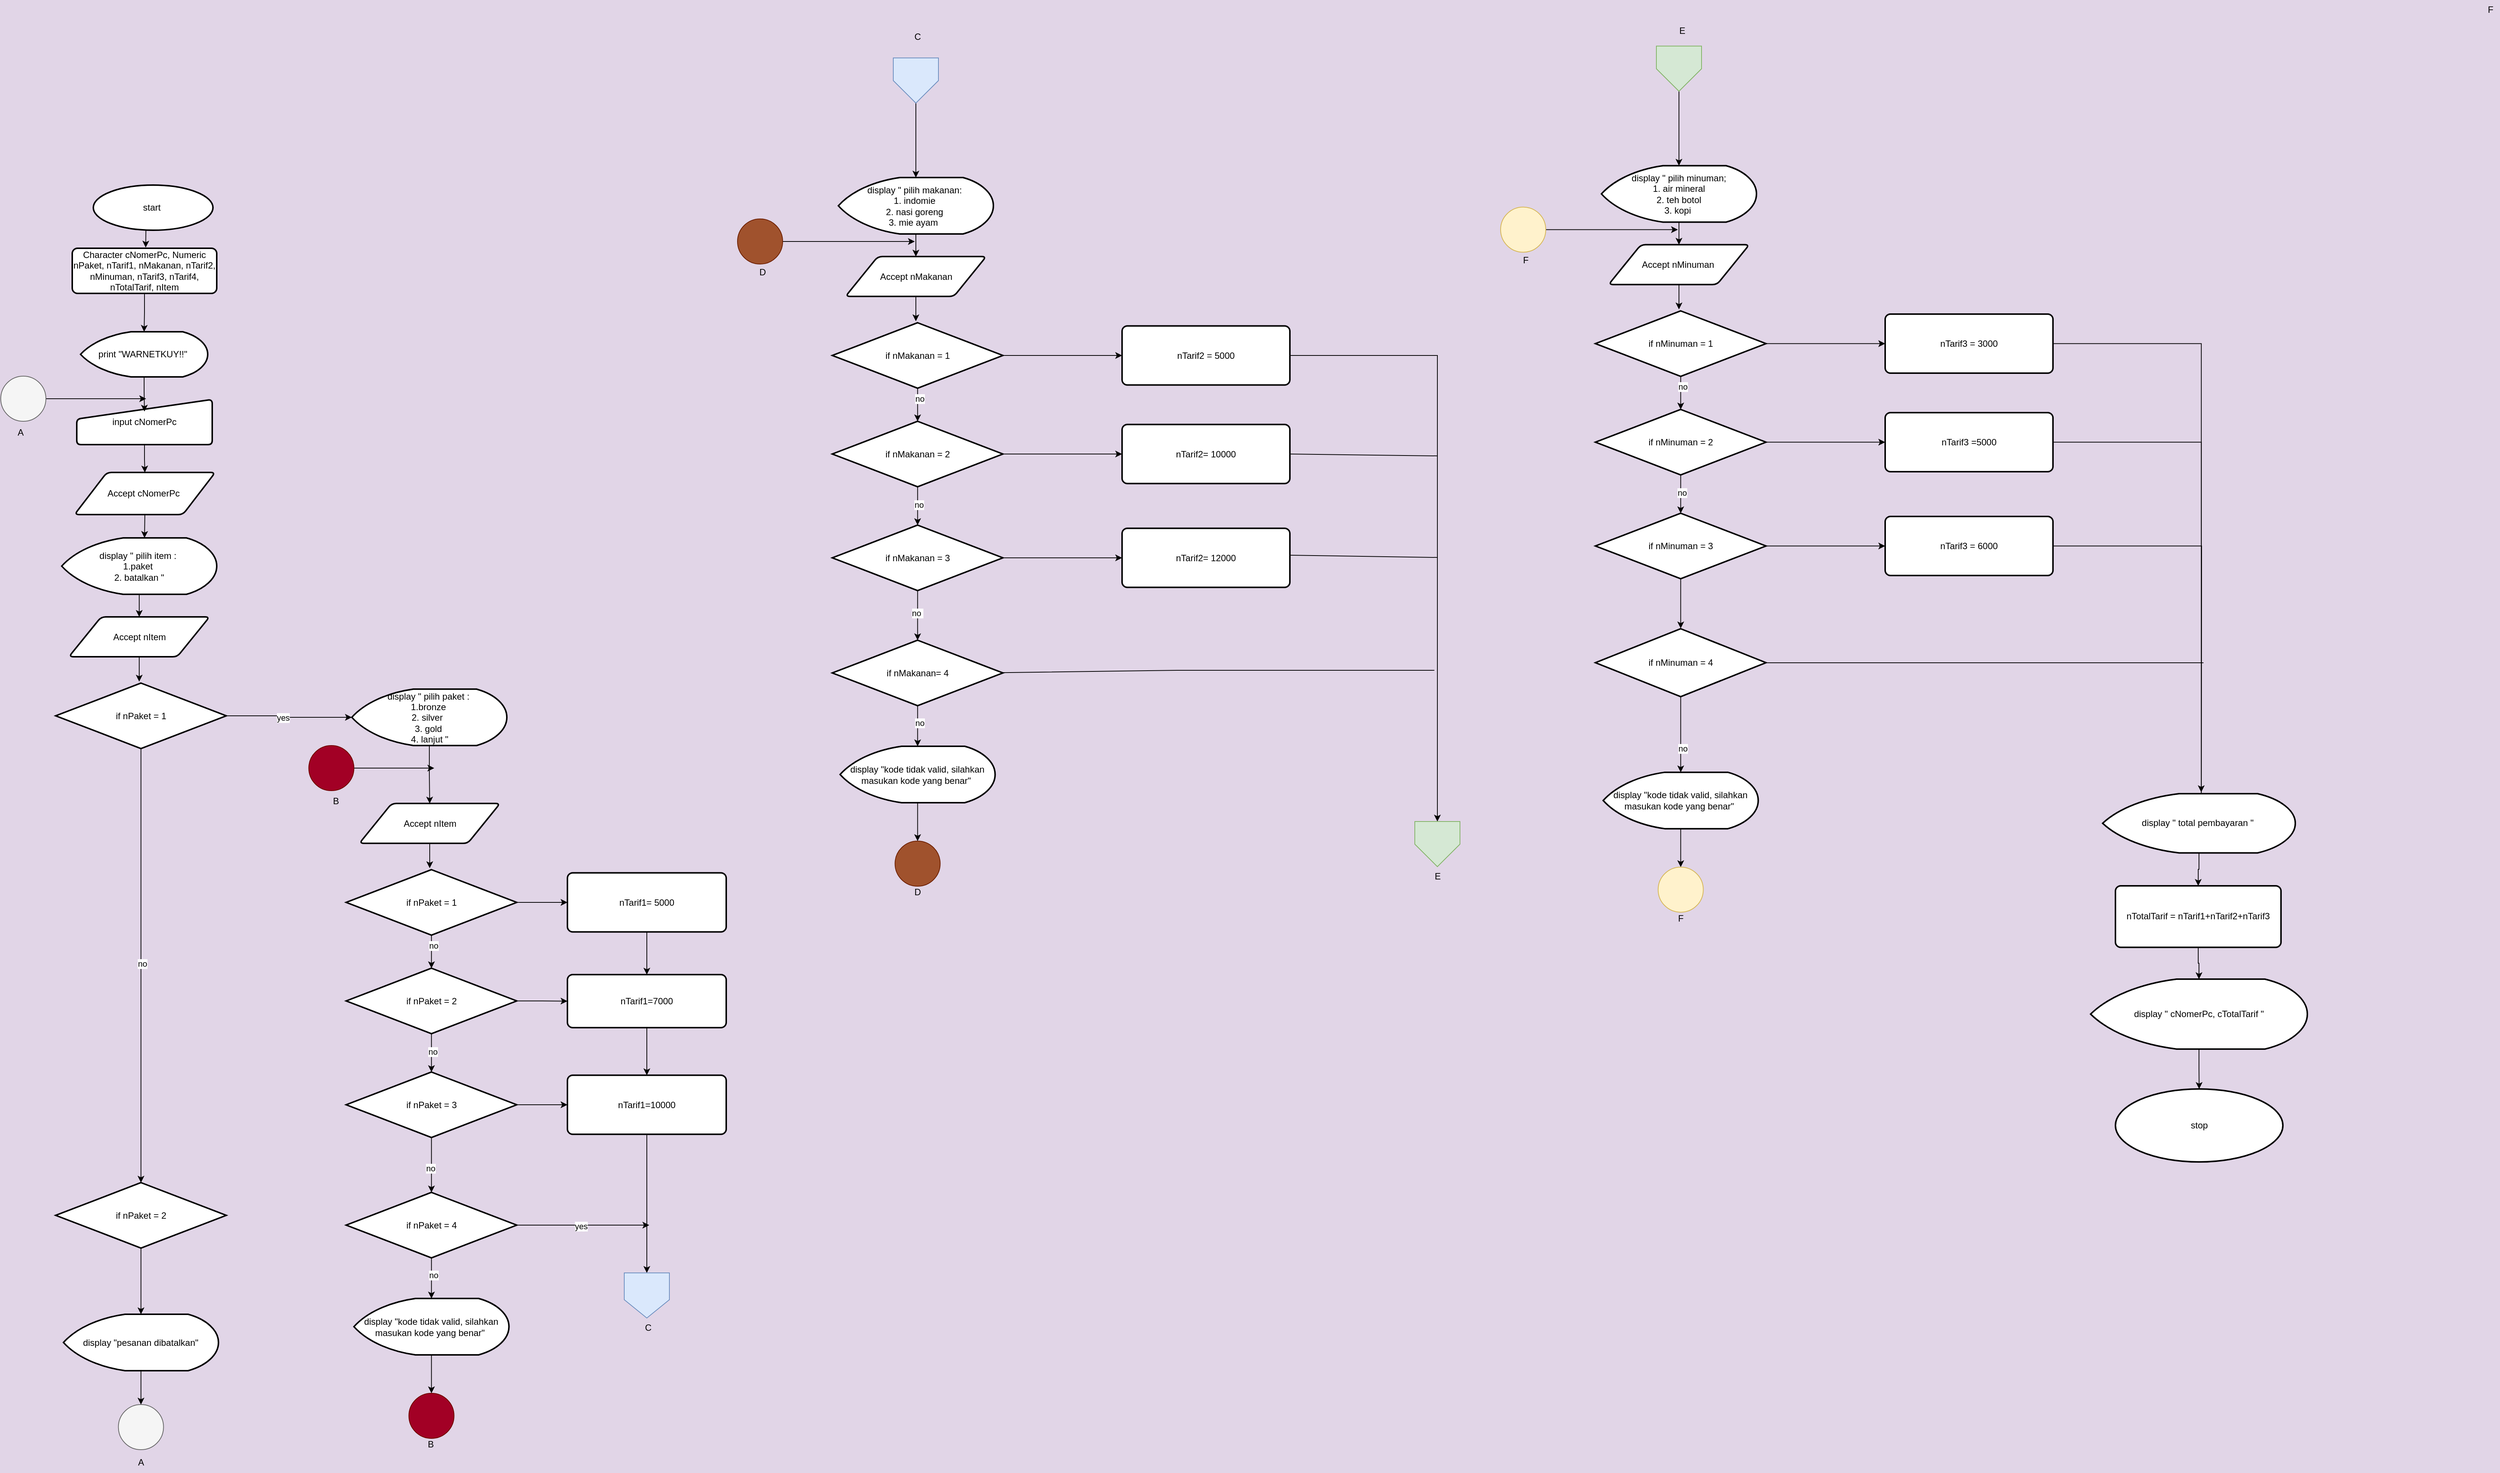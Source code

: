 <mxfile version="24.2.5" type="github">
  <diagram name="Page-1" id="D6gG2VO30LMcb04ZI-GH">
    <mxGraphModel dx="2163" dy="2124" grid="0" gridSize="10" guides="1" tooltips="1" connect="1" arrows="1" fold="1" page="0" pageScale="1" pageWidth="827" pageHeight="1169" background="#E1D5E7" math="0" shadow="0">
      <root>
        <mxCell id="0" />
        <mxCell id="1" parent="0" />
        <mxCell id="WySLw5p9huwhJXmqN-Hj-6" style="edgeStyle=orthogonalEdgeStyle;rounded=0;orthogonalLoop=1;jettySize=auto;html=1;" parent="1" edge="1">
          <mxGeometry relative="1" as="geometry">
            <mxPoint x="-506" y="-807.0" as="sourcePoint" />
            <mxPoint x="-506.4" y="-774" as="targetPoint" />
          </mxGeometry>
        </mxCell>
        <mxCell id="WySLw5p9huwhJXmqN-Hj-121" value="display &quot; pilih makanan:&amp;nbsp;&lt;div&gt;1. indomie&amp;nbsp;&lt;/div&gt;&lt;div&gt;2. nasi goreng&amp;nbsp;&lt;/div&gt;&lt;div&gt;3. mie ayam &amp;nbsp;&lt;/div&gt;" style="strokeWidth=2;html=1;shape=mxgraph.flowchart.display;whiteSpace=wrap;" parent="1" vertex="1">
          <mxGeometry x="414" y="-867" width="206" height="75" as="geometry" />
        </mxCell>
        <mxCell id="WySLw5p9huwhJXmqN-Hj-122" style="edgeStyle=orthogonalEdgeStyle;rounded=0;orthogonalLoop=1;jettySize=auto;html=1;exitX=0.5;exitY=1;exitDx=0;exitDy=0;exitPerimeter=0;entryX=0.5;entryY=0;entryDx=0;entryDy=0;" parent="1" target="WySLw5p9huwhJXmqN-Hj-123" edge="1">
          <mxGeometry relative="1" as="geometry">
            <mxPoint x="517" y="-792" as="sourcePoint" />
          </mxGeometry>
        </mxCell>
        <mxCell id="WySLw5p9huwhJXmqN-Hj-123" value="Accept nMakanan" style="shape=parallelogram;html=1;strokeWidth=2;perimeter=parallelogramPerimeter;whiteSpace=wrap;rounded=1;arcSize=12;size=0.23;" parent="1" vertex="1">
          <mxGeometry x="423.5" y="-762" width="187" height="53" as="geometry" />
        </mxCell>
        <mxCell id="WySLw5p9huwhJXmqN-Hj-124" style="edgeStyle=orthogonalEdgeStyle;rounded=0;orthogonalLoop=1;jettySize=auto;html=1;entryX=0.5;entryY=0;entryDx=0;entryDy=0;entryPerimeter=0;" parent="1" source="WySLw5p9huwhJXmqN-Hj-123" edge="1">
          <mxGeometry relative="1" as="geometry">
            <mxPoint x="517" y="-676" as="targetPoint" />
          </mxGeometry>
        </mxCell>
        <mxCell id="WySLw5p9huwhJXmqN-Hj-125" style="edgeStyle=orthogonalEdgeStyle;rounded=0;orthogonalLoop=1;jettySize=auto;html=1;" parent="1" source="WySLw5p9huwhJXmqN-Hj-126" edge="1">
          <mxGeometry relative="1" as="geometry">
            <mxPoint x="515.571" y="-782" as="targetPoint" />
          </mxGeometry>
        </mxCell>
        <mxCell id="WySLw5p9huwhJXmqN-Hj-126" value="" style="verticalLabelPosition=bottom;verticalAlign=top;html=1;shape=mxgraph.flowchart.on-page_reference;fillColor=#a0522d;strokeColor=#6D1F00;fontColor=#ffffff;" parent="1" vertex="1">
          <mxGeometry x="280" y="-812" width="60" height="60" as="geometry" />
        </mxCell>
        <mxCell id="WySLw5p9huwhJXmqN-Hj-127" style="edgeStyle=orthogonalEdgeStyle;rounded=0;orthogonalLoop=1;jettySize=auto;html=1;entryX=0;entryY=0.5;entryDx=0;entryDy=0;" parent="1" source="WySLw5p9huwhJXmqN-Hj-128" target="WySLw5p9huwhJXmqN-Hj-142" edge="1">
          <mxGeometry relative="1" as="geometry" />
        </mxCell>
        <mxCell id="WySLw5p9huwhJXmqN-Hj-128" value="if nMakanan = 1" style="strokeWidth=2;html=1;shape=mxgraph.flowchart.decision;whiteSpace=wrap;" parent="1" vertex="1">
          <mxGeometry x="406" y="-674" width="226.63" height="87" as="geometry" />
        </mxCell>
        <mxCell id="WySLw5p9huwhJXmqN-Hj-129" style="edgeStyle=orthogonalEdgeStyle;rounded=0;orthogonalLoop=1;jettySize=auto;html=1;exitX=1;exitY=0.5;exitDx=0;exitDy=0;exitPerimeter=0;" parent="1" source="WySLw5p9huwhJXmqN-Hj-130" target="WySLw5p9huwhJXmqN-Hj-146" edge="1">
          <mxGeometry relative="1" as="geometry" />
        </mxCell>
        <mxCell id="WySLw5p9huwhJXmqN-Hj-130" value="if nMakanan = 2" style="strokeWidth=2;html=1;shape=mxgraph.flowchart.decision;whiteSpace=wrap;" parent="1" vertex="1">
          <mxGeometry x="406" y="-543" width="226.63" height="87" as="geometry" />
        </mxCell>
        <mxCell id="WySLw5p9huwhJXmqN-Hj-131" style="edgeStyle=orthogonalEdgeStyle;rounded=0;orthogonalLoop=1;jettySize=auto;html=1;" parent="1" source="WySLw5p9huwhJXmqN-Hj-132" target="WySLw5p9huwhJXmqN-Hj-144" edge="1">
          <mxGeometry relative="1" as="geometry" />
        </mxCell>
        <mxCell id="WySLw5p9huwhJXmqN-Hj-132" value="if nMakanan = 3" style="strokeWidth=2;html=1;shape=mxgraph.flowchart.decision;whiteSpace=wrap;" parent="1" vertex="1">
          <mxGeometry x="406" y="-405" width="226.63" height="87" as="geometry" />
        </mxCell>
        <mxCell id="WySLw5p9huwhJXmqN-Hj-133" style="edgeStyle=orthogonalEdgeStyle;rounded=0;orthogonalLoop=1;jettySize=auto;html=1;exitX=0.5;exitY=1;exitDx=0;exitDy=0;exitPerimeter=0;entryX=0.5;entryY=0;entryDx=0;entryDy=0;entryPerimeter=0;" parent="1" source="WySLw5p9huwhJXmqN-Hj-128" target="WySLw5p9huwhJXmqN-Hj-130" edge="1">
          <mxGeometry relative="1" as="geometry" />
        </mxCell>
        <mxCell id="WySLw5p9huwhJXmqN-Hj-134" value="no" style="edgeLabel;html=1;align=center;verticalAlign=middle;resizable=0;points=[];" parent="WySLw5p9huwhJXmqN-Hj-133" vertex="1" connectable="0">
          <mxGeometry x="-0.394" y="2" relative="1" as="geometry">
            <mxPoint as="offset" />
          </mxGeometry>
        </mxCell>
        <mxCell id="WySLw5p9huwhJXmqN-Hj-135" style="edgeStyle=orthogonalEdgeStyle;rounded=0;orthogonalLoop=1;jettySize=auto;html=1;exitX=0.5;exitY=1;exitDx=0;exitDy=0;exitPerimeter=0;entryX=0.5;entryY=0;entryDx=0;entryDy=0;entryPerimeter=0;" parent="1" source="WySLw5p9huwhJXmqN-Hj-130" target="WySLw5p9huwhJXmqN-Hj-132" edge="1">
          <mxGeometry relative="1" as="geometry" />
        </mxCell>
        <mxCell id="WySLw5p9huwhJXmqN-Hj-136" value="no" style="edgeLabel;html=1;align=center;verticalAlign=middle;resizable=0;points=[];" parent="WySLw5p9huwhJXmqN-Hj-135" vertex="1" connectable="0">
          <mxGeometry x="-0.124" y="1" relative="1" as="geometry">
            <mxPoint y="1" as="offset" />
          </mxGeometry>
        </mxCell>
        <mxCell id="WySLw5p9huwhJXmqN-Hj-138" style="edgeStyle=orthogonalEdgeStyle;rounded=0;orthogonalLoop=1;jettySize=auto;html=1;exitX=0.5;exitY=1;exitDx=0;exitDy=0;exitPerimeter=0;entryX=0.5;entryY=0;entryDx=0;entryDy=0;entryPerimeter=0;" parent="1" source="WySLw5p9huwhJXmqN-Hj-132" edge="1">
          <mxGeometry relative="1" as="geometry">
            <mxPoint x="519.32" y="-252.0" as="targetPoint" />
          </mxGeometry>
        </mxCell>
        <mxCell id="WySLw5p9huwhJXmqN-Hj-139" value="no&amp;nbsp;" style="edgeLabel;html=1;align=center;verticalAlign=middle;resizable=0;points=[];" parent="WySLw5p9huwhJXmqN-Hj-138" vertex="1" connectable="0">
          <mxGeometry x="-0.061" y="-1" relative="1" as="geometry">
            <mxPoint y="-1" as="offset" />
          </mxGeometry>
        </mxCell>
        <mxCell id="WySLw5p9huwhJXmqN-Hj-141" style="edgeStyle=orthogonalEdgeStyle;rounded=0;orthogonalLoop=1;jettySize=auto;html=1;" parent="1" source="WySLw5p9huwhJXmqN-Hj-142" target="WySLw5p9huwhJXmqN-Hj-151" edge="1">
          <mxGeometry relative="1" as="geometry">
            <mxPoint x="1211" y="-244.5" as="targetPoint" />
          </mxGeometry>
        </mxCell>
        <mxCell id="WySLw5p9huwhJXmqN-Hj-142" value="nTarif2 = 5000" style="rounded=1;whiteSpace=wrap;html=1;absoluteArcSize=1;arcSize=14;strokeWidth=2;" parent="1" vertex="1">
          <mxGeometry x="791" y="-669.75" width="223" height="78.5" as="geometry" />
        </mxCell>
        <mxCell id="WySLw5p9huwhJXmqN-Hj-144" value="nTarif2= 12000" style="rounded=1;whiteSpace=wrap;html=1;absoluteArcSize=1;arcSize=14;strokeWidth=2;" parent="1" vertex="1">
          <mxGeometry x="791" y="-400.75" width="223" height="78.5" as="geometry" />
        </mxCell>
        <mxCell id="WySLw5p9huwhJXmqN-Hj-146" value="nTarif2= 10000" style="rounded=1;whiteSpace=wrap;html=1;absoluteArcSize=1;arcSize=14;strokeWidth=2;" parent="1" vertex="1">
          <mxGeometry x="791" y="-538.75" width="223" height="78.5" as="geometry" />
        </mxCell>
        <mxCell id="WySLw5p9huwhJXmqN-Hj-149" value="D" style="text;html=1;align=center;verticalAlign=middle;resizable=0;points=[];autosize=1;strokeColor=none;fillColor=none;" parent="1" vertex="1">
          <mxGeometry x="299" y="-754" width="27" height="26" as="geometry" />
        </mxCell>
        <mxCell id="WySLw5p9huwhJXmqN-Hj-151" value="" style="verticalLabelPosition=bottom;verticalAlign=top;html=1;shape=offPageConnector;rounded=0;size=0.498;fillColor=#d5e8d4;strokeColor=#82b366;" parent="1" vertex="1">
          <mxGeometry x="1180" y="-11" width="60" height="60" as="geometry" />
        </mxCell>
        <mxCell id="WySLw5p9huwhJXmqN-Hj-153" style="edgeStyle=orthogonalEdgeStyle;rounded=0;orthogonalLoop=1;jettySize=auto;html=1;" parent="1" source="WySLw5p9huwhJXmqN-Hj-152" target="WySLw5p9huwhJXmqN-Hj-121" edge="1">
          <mxGeometry relative="1" as="geometry" />
        </mxCell>
        <mxCell id="WySLw5p9huwhJXmqN-Hj-152" value="" style="verticalLabelPosition=bottom;verticalAlign=top;html=1;shape=offPageConnector;rounded=0;size=0.498;fillColor=#dae8fc;strokeColor=#6c8ebf;" parent="1" vertex="1">
          <mxGeometry x="487" y="-1026" width="60" height="60" as="geometry" />
        </mxCell>
        <mxCell id="WySLw5p9huwhJXmqN-Hj-156" value="C" style="text;html=1;align=center;verticalAlign=middle;resizable=0;points=[];autosize=1;strokeColor=none;fillColor=none;" parent="1" vertex="1">
          <mxGeometry x="505" y="-1067" width="27" height="26" as="geometry" />
        </mxCell>
        <mxCell id="WySLw5p9huwhJXmqN-Hj-158" value="E" style="text;html=1;align=center;verticalAlign=middle;resizable=0;points=[];autosize=1;strokeColor=none;fillColor=none;" parent="1" vertex="1">
          <mxGeometry x="1197" y="49" width="26" height="26" as="geometry" />
        </mxCell>
        <mxCell id="WySLw5p9huwhJXmqN-Hj-159" value="display &quot; pilih minuman;&lt;div&gt;1. air mineral&lt;/div&gt;&lt;div&gt;2. teh botol&lt;div&gt;3. kopi&amp;nbsp;&lt;/div&gt;&lt;/div&gt;" style="strokeWidth=2;html=1;shape=mxgraph.flowchart.display;whiteSpace=wrap;" parent="1" vertex="1">
          <mxGeometry x="1428" y="-882.75" width="206" height="75" as="geometry" />
        </mxCell>
        <mxCell id="WySLw5p9huwhJXmqN-Hj-160" style="edgeStyle=orthogonalEdgeStyle;rounded=0;orthogonalLoop=1;jettySize=auto;html=1;exitX=0.5;exitY=1;exitDx=0;exitDy=0;exitPerimeter=0;entryX=0.5;entryY=0;entryDx=0;entryDy=0;" parent="1" target="WySLw5p9huwhJXmqN-Hj-161" edge="1">
          <mxGeometry relative="1" as="geometry">
            <mxPoint x="1531" y="-807.75" as="sourcePoint" />
          </mxGeometry>
        </mxCell>
        <mxCell id="WySLw5p9huwhJXmqN-Hj-161" value="Accept nMinuman&amp;nbsp;" style="shape=parallelogram;html=1;strokeWidth=2;perimeter=parallelogramPerimeter;whiteSpace=wrap;rounded=1;arcSize=12;size=0.23;" parent="1" vertex="1">
          <mxGeometry x="1437.5" y="-777.75" width="187" height="53" as="geometry" />
        </mxCell>
        <mxCell id="WySLw5p9huwhJXmqN-Hj-162" style="edgeStyle=orthogonalEdgeStyle;rounded=0;orthogonalLoop=1;jettySize=auto;html=1;entryX=0.5;entryY=0;entryDx=0;entryDy=0;entryPerimeter=0;" parent="1" source="WySLw5p9huwhJXmqN-Hj-161" edge="1">
          <mxGeometry relative="1" as="geometry">
            <mxPoint x="1531" y="-691.75" as="targetPoint" />
          </mxGeometry>
        </mxCell>
        <mxCell id="WySLw5p9huwhJXmqN-Hj-163" style="edgeStyle=orthogonalEdgeStyle;rounded=0;orthogonalLoop=1;jettySize=auto;html=1;" parent="1" source="WySLw5p9huwhJXmqN-Hj-164" edge="1">
          <mxGeometry relative="1" as="geometry">
            <mxPoint x="1529.571" y="-797.75" as="targetPoint" />
          </mxGeometry>
        </mxCell>
        <mxCell id="WySLw5p9huwhJXmqN-Hj-164" value="" style="verticalLabelPosition=bottom;verticalAlign=top;html=1;shape=mxgraph.flowchart.on-page_reference;fillColor=#fff2cc;strokeColor=#d6b656;" parent="1" vertex="1">
          <mxGeometry x="1294" y="-827.75" width="60" height="60" as="geometry" />
        </mxCell>
        <mxCell id="WySLw5p9huwhJXmqN-Hj-165" style="edgeStyle=orthogonalEdgeStyle;rounded=0;orthogonalLoop=1;jettySize=auto;html=1;entryX=0;entryY=0.5;entryDx=0;entryDy=0;" parent="1" source="WySLw5p9huwhJXmqN-Hj-166" target="WySLw5p9huwhJXmqN-Hj-180" edge="1">
          <mxGeometry relative="1" as="geometry" />
        </mxCell>
        <mxCell id="WySLw5p9huwhJXmqN-Hj-166" value="if nMinuman = 1" style="strokeWidth=2;html=1;shape=mxgraph.flowchart.decision;whiteSpace=wrap;" parent="1" vertex="1">
          <mxGeometry x="1420" y="-689.75" width="226.63" height="87" as="geometry" />
        </mxCell>
        <mxCell id="WySLw5p9huwhJXmqN-Hj-167" style="edgeStyle=orthogonalEdgeStyle;rounded=0;orthogonalLoop=1;jettySize=auto;html=1;exitX=1;exitY=0.5;exitDx=0;exitDy=0;exitPerimeter=0;" parent="1" source="WySLw5p9huwhJXmqN-Hj-168" target="WySLw5p9huwhJXmqN-Hj-184" edge="1">
          <mxGeometry relative="1" as="geometry" />
        </mxCell>
        <mxCell id="WySLw5p9huwhJXmqN-Hj-168" value="if nMinuman = 2" style="strokeWidth=2;html=1;shape=mxgraph.flowchart.decision;whiteSpace=wrap;" parent="1" vertex="1">
          <mxGeometry x="1420" y="-558.75" width="226.63" height="87" as="geometry" />
        </mxCell>
        <mxCell id="WySLw5p9huwhJXmqN-Hj-169" style="edgeStyle=orthogonalEdgeStyle;rounded=0;orthogonalLoop=1;jettySize=auto;html=1;" parent="1" source="WySLw5p9huwhJXmqN-Hj-170" target="WySLw5p9huwhJXmqN-Hj-182" edge="1">
          <mxGeometry relative="1" as="geometry" />
        </mxCell>
        <mxCell id="WySLw5p9huwhJXmqN-Hj-170" value="if nMinuman = 3" style="strokeWidth=2;html=1;shape=mxgraph.flowchart.decision;whiteSpace=wrap;" parent="1" vertex="1">
          <mxGeometry x="1420" y="-420.75" width="226.63" height="87" as="geometry" />
        </mxCell>
        <mxCell id="WySLw5p9huwhJXmqN-Hj-171" style="edgeStyle=orthogonalEdgeStyle;rounded=0;orthogonalLoop=1;jettySize=auto;html=1;exitX=0.5;exitY=1;exitDx=0;exitDy=0;exitPerimeter=0;entryX=0.5;entryY=0;entryDx=0;entryDy=0;entryPerimeter=0;" parent="1" source="WySLw5p9huwhJXmqN-Hj-166" target="WySLw5p9huwhJXmqN-Hj-168" edge="1">
          <mxGeometry relative="1" as="geometry" />
        </mxCell>
        <mxCell id="WySLw5p9huwhJXmqN-Hj-172" value="no" style="edgeLabel;html=1;align=center;verticalAlign=middle;resizable=0;points=[];" parent="WySLw5p9huwhJXmqN-Hj-171" vertex="1" connectable="0">
          <mxGeometry x="-0.394" y="2" relative="1" as="geometry">
            <mxPoint as="offset" />
          </mxGeometry>
        </mxCell>
        <mxCell id="WySLw5p9huwhJXmqN-Hj-173" style="edgeStyle=orthogonalEdgeStyle;rounded=0;orthogonalLoop=1;jettySize=auto;html=1;exitX=0.5;exitY=1;exitDx=0;exitDy=0;exitPerimeter=0;entryX=0.5;entryY=0;entryDx=0;entryDy=0;entryPerimeter=0;" parent="1" source="WySLw5p9huwhJXmqN-Hj-168" target="WySLw5p9huwhJXmqN-Hj-170" edge="1">
          <mxGeometry relative="1" as="geometry" />
        </mxCell>
        <mxCell id="WySLw5p9huwhJXmqN-Hj-174" value="no" style="edgeLabel;html=1;align=center;verticalAlign=middle;resizable=0;points=[];" parent="WySLw5p9huwhJXmqN-Hj-173" vertex="1" connectable="0">
          <mxGeometry x="-0.124" y="1" relative="1" as="geometry">
            <mxPoint y="1" as="offset" />
          </mxGeometry>
        </mxCell>
        <mxCell id="WySLw5p9huwhJXmqN-Hj-176" style="edgeStyle=orthogonalEdgeStyle;rounded=0;orthogonalLoop=1;jettySize=auto;html=1;exitX=0.5;exitY=1;exitDx=0;exitDy=0;exitPerimeter=0;entryX=0.5;entryY=0;entryDx=0;entryDy=0;entryPerimeter=0;" parent="1" source="WySLw5p9huwhJXmqN-Hj-170" edge="1">
          <mxGeometry relative="1" as="geometry">
            <mxPoint x="1533.32" y="-267.75" as="targetPoint" />
          </mxGeometry>
        </mxCell>
        <mxCell id="WySLw5p9huwhJXmqN-Hj-179" style="edgeStyle=orthogonalEdgeStyle;rounded=0;orthogonalLoop=1;jettySize=auto;html=1;entryX=0.512;entryY=0.14;entryDx=0;entryDy=0;entryPerimeter=0;" parent="1" source="WySLw5p9huwhJXmqN-Hj-180" target="G2V6XdwdjyjFsb4LPoqX-25" edge="1">
          <mxGeometry relative="1" as="geometry">
            <mxPoint x="2225" y="-260.25" as="targetPoint" />
          </mxGeometry>
        </mxCell>
        <mxCell id="WySLw5p9huwhJXmqN-Hj-180" value="nTarif3 = 3000" style="rounded=1;whiteSpace=wrap;html=1;absoluteArcSize=1;arcSize=14;strokeWidth=2;" parent="1" vertex="1">
          <mxGeometry x="1805" y="-685.5" width="223" height="78.5" as="geometry" />
        </mxCell>
        <mxCell id="WySLw5p9huwhJXmqN-Hj-181" style="edgeStyle=orthogonalEdgeStyle;rounded=0;orthogonalLoop=1;jettySize=auto;html=1;" parent="1" source="WySLw5p9huwhJXmqN-Hj-182" edge="1">
          <mxGeometry relative="1" as="geometry">
            <mxPoint x="2225" y="-50" as="targetPoint" />
          </mxGeometry>
        </mxCell>
        <mxCell id="WySLw5p9huwhJXmqN-Hj-182" value="nTarif3 = 6000" style="rounded=1;whiteSpace=wrap;html=1;absoluteArcSize=1;arcSize=14;strokeWidth=2;" parent="1" vertex="1">
          <mxGeometry x="1805" y="-416.5" width="223" height="78.5" as="geometry" />
        </mxCell>
        <mxCell id="WySLw5p9huwhJXmqN-Hj-183" style="edgeStyle=orthogonalEdgeStyle;rounded=0;orthogonalLoop=1;jettySize=auto;html=1;entryX=0.512;entryY=0.305;entryDx=0;entryDy=0;entryPerimeter=0;" parent="1" source="WySLw5p9huwhJXmqN-Hj-184" target="G2V6XdwdjyjFsb4LPoqX-25" edge="1">
          <mxGeometry relative="1" as="geometry">
            <mxPoint x="2225" y="-260.25" as="targetPoint" />
          </mxGeometry>
        </mxCell>
        <mxCell id="WySLw5p9huwhJXmqN-Hj-184" value="nTarif3 =5000" style="rounded=1;whiteSpace=wrap;html=1;absoluteArcSize=1;arcSize=14;strokeWidth=2;" parent="1" vertex="1">
          <mxGeometry x="1805" y="-554.5" width="223" height="78.5" as="geometry" />
        </mxCell>
        <mxCell id="WySLw5p9huwhJXmqN-Hj-187" value="F" style="text;html=1;align=center;verticalAlign=middle;resizable=0;points=[];autosize=1;strokeColor=none;fillColor=none;" parent="1" vertex="1">
          <mxGeometry x="1314" y="-769.75" width="25" height="26" as="geometry" />
        </mxCell>
        <mxCell id="WySLw5p9huwhJXmqN-Hj-190" style="edgeStyle=orthogonalEdgeStyle;rounded=0;orthogonalLoop=1;jettySize=auto;html=1;" parent="1" source="WySLw5p9huwhJXmqN-Hj-191" target="WySLw5p9huwhJXmqN-Hj-159" edge="1">
          <mxGeometry relative="1" as="geometry" />
        </mxCell>
        <mxCell id="WySLw5p9huwhJXmqN-Hj-191" value="" style="verticalLabelPosition=bottom;verticalAlign=top;html=1;shape=offPageConnector;rounded=0;size=0.498;fillColor=#d5e8d4;strokeColor=#82b366;" parent="1" vertex="1">
          <mxGeometry x="1501" y="-1041.75" width="60" height="60" as="geometry" />
        </mxCell>
        <mxCell id="WySLw5p9huwhJXmqN-Hj-204" value="start&amp;nbsp;" style="strokeWidth=2;html=1;shape=mxgraph.flowchart.start_1;whiteSpace=wrap;" parent="1" vertex="1">
          <mxGeometry x="-576" y="-857" width="159" height="60" as="geometry" />
        </mxCell>
        <mxCell id="WySLw5p9huwhJXmqN-Hj-212" value="E" style="text;html=1;align=center;verticalAlign=middle;resizable=0;points=[];autosize=1;strokeColor=none;fillColor=none;" parent="1" vertex="1">
          <mxGeometry x="1522" y="-1075" width="26" height="26" as="geometry" />
        </mxCell>
        <mxCell id="WySLw5p9huwhJXmqN-Hj-213" value="F" style="text;html=1;align=center;verticalAlign=middle;resizable=0;points=[];autosize=1;strokeColor=none;fillColor=none;" parent="1" vertex="1">
          <mxGeometry x="2596" y="-1103" width="25" height="26" as="geometry" />
        </mxCell>
        <mxCell id="WySLw5p9huwhJXmqN-Hj-291" style="edgeStyle=orthogonalEdgeStyle;rounded=0;orthogonalLoop=1;jettySize=auto;html=1;exitX=0.5;exitY=1;exitDx=0;exitDy=0;" parent="1" source="WySLw5p9huwhJXmqN-Hj-252" target="WySLw5p9huwhJXmqN-Hj-253" edge="1">
          <mxGeometry relative="1" as="geometry" />
        </mxCell>
        <mxCell id="WySLw5p9huwhJXmqN-Hj-252" value="Character cNomerPc, Numeric nPaket, nTarif1, nMakanan, nTarif2, nMinuman, nTarif3, nTarif4, nTotalTarif, nItem" style="rounded=1;whiteSpace=wrap;html=1;absoluteArcSize=1;arcSize=14;strokeWidth=2;" parent="1" vertex="1">
          <mxGeometry x="-604" y="-773" width="192" height="60" as="geometry" />
        </mxCell>
        <mxCell id="WySLw5p9huwhJXmqN-Hj-253" value="print &quot;WARNETKUY!!&quot;&amp;nbsp;" style="strokeWidth=2;html=1;shape=mxgraph.flowchart.display;whiteSpace=wrap;" parent="1" vertex="1">
          <mxGeometry x="-593" y="-662" width="169" height="60" as="geometry" />
        </mxCell>
        <mxCell id="WySLw5p9huwhJXmqN-Hj-254" style="edgeStyle=orthogonalEdgeStyle;rounded=0;orthogonalLoop=1;jettySize=auto;html=1;entryX=0.5;entryY=0;entryDx=0;entryDy=0;" parent="1" source="WySLw5p9huwhJXmqN-Hj-255" target="WySLw5p9huwhJXmqN-Hj-256" edge="1">
          <mxGeometry relative="1" as="geometry" />
        </mxCell>
        <mxCell id="WySLw5p9huwhJXmqN-Hj-255" value="input cNomerPc" style="html=1;strokeWidth=2;shape=manualInput;whiteSpace=wrap;rounded=1;size=26;arcSize=11;" parent="1" vertex="1">
          <mxGeometry x="-598" y="-572" width="180" height="60" as="geometry" />
        </mxCell>
        <mxCell id="WySLw5p9huwhJXmqN-Hj-256" value="Accept cNomerPc&amp;nbsp;" style="shape=parallelogram;html=1;strokeWidth=2;perimeter=parallelogramPerimeter;whiteSpace=wrap;rounded=1;arcSize=12;size=0.23;" parent="1" vertex="1">
          <mxGeometry x="-601" y="-475" width="187" height="56" as="geometry" />
        </mxCell>
        <mxCell id="WySLw5p9huwhJXmqN-Hj-257" style="edgeStyle=orthogonalEdgeStyle;rounded=0;orthogonalLoop=1;jettySize=auto;html=1;entryX=0.5;entryY=0.267;entryDx=0;entryDy=0;entryPerimeter=0;" parent="1" source="WySLw5p9huwhJXmqN-Hj-253" target="WySLw5p9huwhJXmqN-Hj-255" edge="1">
          <mxGeometry relative="1" as="geometry" />
        </mxCell>
        <mxCell id="WySLw5p9huwhJXmqN-Hj-258" value="display &quot; pilih item :&amp;nbsp;&lt;div&gt;1.paket&amp;nbsp;&lt;/div&gt;&lt;div&gt;2. batalkan &quot;&lt;/div&gt;" style="strokeWidth=2;html=1;shape=mxgraph.flowchart.display;whiteSpace=wrap;" parent="1" vertex="1">
          <mxGeometry x="-618" y="-388" width="206" height="75" as="geometry" />
        </mxCell>
        <mxCell id="WySLw5p9huwhJXmqN-Hj-259" style="edgeStyle=orthogonalEdgeStyle;rounded=0;orthogonalLoop=1;jettySize=auto;html=1;exitX=0.5;exitY=1;exitDx=0;exitDy=0;entryX=0.534;entryY=0;entryDx=0;entryDy=0;entryPerimeter=0;" parent="1" source="WySLw5p9huwhJXmqN-Hj-256" target="WySLw5p9huwhJXmqN-Hj-258" edge="1">
          <mxGeometry relative="1" as="geometry" />
        </mxCell>
        <mxCell id="WySLw5p9huwhJXmqN-Hj-260" style="edgeStyle=orthogonalEdgeStyle;rounded=0;orthogonalLoop=1;jettySize=auto;html=1;exitX=0.5;exitY=1;exitDx=0;exitDy=0;exitPerimeter=0;entryX=0.5;entryY=0;entryDx=0;entryDy=0;" parent="1" target="WySLw5p9huwhJXmqN-Hj-261" edge="1">
          <mxGeometry relative="1" as="geometry">
            <mxPoint x="-515" y="-313" as="sourcePoint" />
          </mxGeometry>
        </mxCell>
        <mxCell id="WySLw5p9huwhJXmqN-Hj-261" value="Accept nItem" style="shape=parallelogram;html=1;strokeWidth=2;perimeter=parallelogramPerimeter;whiteSpace=wrap;rounded=1;arcSize=12;size=0.23;" parent="1" vertex="1">
          <mxGeometry x="-608.5" y="-283" width="187" height="53" as="geometry" />
        </mxCell>
        <mxCell id="WySLw5p9huwhJXmqN-Hj-262" style="edgeStyle=orthogonalEdgeStyle;rounded=0;orthogonalLoop=1;jettySize=auto;html=1;entryX=0.5;entryY=0;entryDx=0;entryDy=0;entryPerimeter=0;" parent="1" source="WySLw5p9huwhJXmqN-Hj-261" edge="1">
          <mxGeometry relative="1" as="geometry">
            <mxPoint x="-515" y="-197" as="targetPoint" />
          </mxGeometry>
        </mxCell>
        <mxCell id="WySLw5p9huwhJXmqN-Hj-265" style="edgeStyle=orthogonalEdgeStyle;rounded=0;orthogonalLoop=1;jettySize=auto;html=1;entryX=0;entryY=0.5;entryDx=0;entryDy=0;entryPerimeter=0;" parent="1" source="WySLw5p9huwhJXmqN-Hj-266" target="hOKE2iDMcfGH3eZ4Ijgz-1" edge="1">
          <mxGeometry relative="1" as="geometry">
            <mxPoint x="-241" y="-151.5" as="targetPoint" />
          </mxGeometry>
        </mxCell>
        <mxCell id="07xQH1xnThTPWJ9yHDiX-1" value="yes" style="edgeLabel;html=1;align=center;verticalAlign=middle;resizable=0;points=[];" parent="WySLw5p9huwhJXmqN-Hj-265" vertex="1" connectable="0">
          <mxGeometry x="-0.111" y="-2" relative="1" as="geometry">
            <mxPoint as="offset" />
          </mxGeometry>
        </mxCell>
        <mxCell id="hOKE2iDMcfGH3eZ4Ijgz-19" style="edgeStyle=orthogonalEdgeStyle;rounded=0;orthogonalLoop=1;jettySize=auto;html=1;" parent="1" source="WySLw5p9huwhJXmqN-Hj-266" target="hOKE2iDMcfGH3eZ4Ijgz-18" edge="1">
          <mxGeometry relative="1" as="geometry">
            <mxPoint x="-512.685" y="163" as="targetPoint" />
          </mxGeometry>
        </mxCell>
        <mxCell id="hOKE2iDMcfGH3eZ4Ijgz-20" value="no" style="edgeLabel;html=1;align=center;verticalAlign=middle;resizable=0;points=[];" parent="hOKE2iDMcfGH3eZ4Ijgz-19" vertex="1" connectable="0">
          <mxGeometry x="-0.009" y="1" relative="1" as="geometry">
            <mxPoint as="offset" />
          </mxGeometry>
        </mxCell>
        <mxCell id="WySLw5p9huwhJXmqN-Hj-266" value="if nPaket = 1" style="strokeWidth=2;html=1;shape=mxgraph.flowchart.decision;whiteSpace=wrap;" parent="1" vertex="1">
          <mxGeometry x="-626" y="-195" width="226.63" height="87" as="geometry" />
        </mxCell>
        <mxCell id="hOKE2iDMcfGH3eZ4Ijgz-14" style="edgeStyle=orthogonalEdgeStyle;rounded=0;orthogonalLoop=1;jettySize=auto;html=1;entryX=0.5;entryY=0;entryDx=0;entryDy=0;" parent="1" source="hOKE2iDMcfGH3eZ4Ijgz-1" target="hOKE2iDMcfGH3eZ4Ijgz-3" edge="1">
          <mxGeometry relative="1" as="geometry" />
        </mxCell>
        <mxCell id="hOKE2iDMcfGH3eZ4Ijgz-1" value="display &quot; pilih paket :&amp;nbsp;&lt;div&gt;1.bronze&amp;nbsp;&lt;/div&gt;&lt;div&gt;2. silver &amp;nbsp;&lt;/div&gt;&lt;div&gt;3. gold&amp;nbsp;&lt;/div&gt;&lt;div&gt;4. lanjut &quot;&lt;/div&gt;" style="strokeWidth=2;html=1;shape=mxgraph.flowchart.display;whiteSpace=wrap;" parent="1" vertex="1">
          <mxGeometry x="-232.5" y="-187" width="206" height="75" as="geometry" />
        </mxCell>
        <mxCell id="hOKE2iDMcfGH3eZ4Ijgz-3" value="Accept nItem" style="shape=parallelogram;html=1;strokeWidth=2;perimeter=parallelogramPerimeter;whiteSpace=wrap;rounded=1;arcSize=12;size=0.23;" parent="1" vertex="1">
          <mxGeometry x="-222.5" y="-35" width="187" height="53" as="geometry" />
        </mxCell>
        <mxCell id="hOKE2iDMcfGH3eZ4Ijgz-4" style="edgeStyle=orthogonalEdgeStyle;rounded=0;orthogonalLoop=1;jettySize=auto;html=1;entryX=0.5;entryY=0;entryDx=0;entryDy=0;entryPerimeter=0;" parent="1" source="hOKE2iDMcfGH3eZ4Ijgz-3" edge="1">
          <mxGeometry relative="1" as="geometry">
            <mxPoint x="-129" y="51" as="targetPoint" />
          </mxGeometry>
        </mxCell>
        <mxCell id="hOKE2iDMcfGH3eZ4Ijgz-37" style="edgeStyle=orthogonalEdgeStyle;rounded=0;orthogonalLoop=1;jettySize=auto;html=1;entryX=0;entryY=0.5;entryDx=0;entryDy=0;" parent="1" source="hOKE2iDMcfGH3eZ4Ijgz-6" target="hOKE2iDMcfGH3eZ4Ijgz-32" edge="1">
          <mxGeometry relative="1" as="geometry" />
        </mxCell>
        <mxCell id="hOKE2iDMcfGH3eZ4Ijgz-6" value="if nPaket = 1" style="strokeWidth=2;html=1;shape=mxgraph.flowchart.decision;whiteSpace=wrap;" parent="1" vertex="1">
          <mxGeometry x="-240" y="53" width="226.63" height="87" as="geometry" />
        </mxCell>
        <mxCell id="hOKE2iDMcfGH3eZ4Ijgz-38" style="edgeStyle=orthogonalEdgeStyle;rounded=0;orthogonalLoop=1;jettySize=auto;html=1;exitX=1;exitY=0.5;exitDx=0;exitDy=0;exitPerimeter=0;" parent="1" source="hOKE2iDMcfGH3eZ4Ijgz-7" target="hOKE2iDMcfGH3eZ4Ijgz-34" edge="1">
          <mxGeometry relative="1" as="geometry" />
        </mxCell>
        <mxCell id="hOKE2iDMcfGH3eZ4Ijgz-7" value="if nPaket = 2" style="strokeWidth=2;html=1;shape=mxgraph.flowchart.decision;whiteSpace=wrap;" parent="1" vertex="1">
          <mxGeometry x="-240" y="184" width="226.63" height="87" as="geometry" />
        </mxCell>
        <mxCell id="hOKE2iDMcfGH3eZ4Ijgz-17" style="edgeStyle=orthogonalEdgeStyle;rounded=0;orthogonalLoop=1;jettySize=auto;html=1;" parent="1" source="hOKE2iDMcfGH3eZ4Ijgz-8" target="hOKE2iDMcfGH3eZ4Ijgz-15" edge="1">
          <mxGeometry relative="1" as="geometry" />
        </mxCell>
        <mxCell id="hOKE2iDMcfGH3eZ4Ijgz-39" style="edgeStyle=orthogonalEdgeStyle;rounded=0;orthogonalLoop=1;jettySize=auto;html=1;" parent="1" source="hOKE2iDMcfGH3eZ4Ijgz-8" target="hOKE2iDMcfGH3eZ4Ijgz-33" edge="1">
          <mxGeometry relative="1" as="geometry" />
        </mxCell>
        <mxCell id="hOKE2iDMcfGH3eZ4Ijgz-8" value="if nPaket = 3" style="strokeWidth=2;html=1;shape=mxgraph.flowchart.decision;whiteSpace=wrap;" parent="1" vertex="1">
          <mxGeometry x="-240" y="322" width="226.63" height="87" as="geometry" />
        </mxCell>
        <mxCell id="hOKE2iDMcfGH3eZ4Ijgz-9" style="edgeStyle=orthogonalEdgeStyle;rounded=0;orthogonalLoop=1;jettySize=auto;html=1;exitX=0.5;exitY=1;exitDx=0;exitDy=0;exitPerimeter=0;entryX=0.5;entryY=0;entryDx=0;entryDy=0;entryPerimeter=0;" parent="1" source="hOKE2iDMcfGH3eZ4Ijgz-6" target="hOKE2iDMcfGH3eZ4Ijgz-7" edge="1">
          <mxGeometry relative="1" as="geometry" />
        </mxCell>
        <mxCell id="hOKE2iDMcfGH3eZ4Ijgz-10" value="no" style="edgeLabel;html=1;align=center;verticalAlign=middle;resizable=0;points=[];" parent="hOKE2iDMcfGH3eZ4Ijgz-9" vertex="1" connectable="0">
          <mxGeometry x="-0.394" y="2" relative="1" as="geometry">
            <mxPoint as="offset" />
          </mxGeometry>
        </mxCell>
        <mxCell id="hOKE2iDMcfGH3eZ4Ijgz-11" style="edgeStyle=orthogonalEdgeStyle;rounded=0;orthogonalLoop=1;jettySize=auto;html=1;exitX=0.5;exitY=1;exitDx=0;exitDy=0;exitPerimeter=0;entryX=0.5;entryY=0;entryDx=0;entryDy=0;entryPerimeter=0;" parent="1" source="hOKE2iDMcfGH3eZ4Ijgz-7" target="hOKE2iDMcfGH3eZ4Ijgz-8" edge="1">
          <mxGeometry relative="1" as="geometry" />
        </mxCell>
        <mxCell id="hOKE2iDMcfGH3eZ4Ijgz-12" value="no" style="edgeLabel;html=1;align=center;verticalAlign=middle;resizable=0;points=[];" parent="hOKE2iDMcfGH3eZ4Ijgz-11" vertex="1" connectable="0">
          <mxGeometry x="-0.124" y="1" relative="1" as="geometry">
            <mxPoint y="1" as="offset" />
          </mxGeometry>
        </mxCell>
        <mxCell id="hOKE2iDMcfGH3eZ4Ijgz-42" style="edgeStyle=orthogonalEdgeStyle;rounded=0;orthogonalLoop=1;jettySize=auto;html=1;" parent="1" source="hOKE2iDMcfGH3eZ4Ijgz-15" edge="1">
          <mxGeometry relative="1" as="geometry">
            <mxPoint x="162.706" y="525.5" as="targetPoint" />
          </mxGeometry>
        </mxCell>
        <mxCell id="hOKE2iDMcfGH3eZ4Ijgz-43" value="yes" style="edgeLabel;html=1;align=center;verticalAlign=middle;resizable=0;points=[];" parent="hOKE2iDMcfGH3eZ4Ijgz-42" vertex="1" connectable="0">
          <mxGeometry x="-0.032" y="-1" relative="1" as="geometry">
            <mxPoint as="offset" />
          </mxGeometry>
        </mxCell>
        <mxCell id="hOKE2iDMcfGH3eZ4Ijgz-46" style="edgeStyle=orthogonalEdgeStyle;rounded=0;orthogonalLoop=1;jettySize=auto;html=1;exitX=0.5;exitY=1;exitDx=0;exitDy=0;exitPerimeter=0;" parent="1" source="hOKE2iDMcfGH3eZ4Ijgz-15" target="hOKE2iDMcfGH3eZ4Ijgz-44" edge="1">
          <mxGeometry relative="1" as="geometry" />
        </mxCell>
        <mxCell id="hOKE2iDMcfGH3eZ4Ijgz-47" value="no" style="edgeLabel;html=1;align=center;verticalAlign=middle;resizable=0;points=[];" parent="hOKE2iDMcfGH3eZ4Ijgz-46" vertex="1" connectable="0">
          <mxGeometry x="-0.194" y="2" relative="1" as="geometry">
            <mxPoint y="1" as="offset" />
          </mxGeometry>
        </mxCell>
        <mxCell id="hOKE2iDMcfGH3eZ4Ijgz-15" value="if nPaket = 4" style="strokeWidth=2;html=1;shape=mxgraph.flowchart.decision;whiteSpace=wrap;" parent="1" vertex="1">
          <mxGeometry x="-240" y="482" width="226.63" height="87" as="geometry" />
        </mxCell>
        <mxCell id="hOKE2iDMcfGH3eZ4Ijgz-16" value="no" style="edgeLabel;html=1;align=center;verticalAlign=middle;resizable=0;points=[];" parent="1" vertex="1" connectable="0">
          <mxGeometry x="-128.505" y="450" as="geometry" />
        </mxCell>
        <mxCell id="hOKE2iDMcfGH3eZ4Ijgz-22" style="edgeStyle=orthogonalEdgeStyle;rounded=0;orthogonalLoop=1;jettySize=auto;html=1;exitX=0.5;exitY=1;exitDx=0;exitDy=0;exitPerimeter=0;" parent="1" source="hOKE2iDMcfGH3eZ4Ijgz-18" target="hOKE2iDMcfGH3eZ4Ijgz-21" edge="1">
          <mxGeometry relative="1" as="geometry" />
        </mxCell>
        <mxCell id="hOKE2iDMcfGH3eZ4Ijgz-18" value="if nPaket = 2" style="strokeWidth=2;html=1;shape=mxgraph.flowchart.decision;whiteSpace=wrap;" parent="1" vertex="1">
          <mxGeometry x="-626.0" y="469" width="226.63" height="87" as="geometry" />
        </mxCell>
        <mxCell id="hOKE2iDMcfGH3eZ4Ijgz-21" value="display &quot;pesanan dibatalkan&quot;" style="strokeWidth=2;html=1;shape=mxgraph.flowchart.display;whiteSpace=wrap;" parent="1" vertex="1">
          <mxGeometry x="-615.69" y="644" width="206" height="75" as="geometry" />
        </mxCell>
        <mxCell id="hOKE2iDMcfGH3eZ4Ijgz-23" value="" style="verticalLabelPosition=bottom;verticalAlign=top;html=1;shape=mxgraph.flowchart.on-page_reference;fillColor=#f5f5f5;fontColor=#333333;strokeColor=#666666;" parent="1" vertex="1">
          <mxGeometry x="-542.69" y="764" width="60" height="60" as="geometry" />
        </mxCell>
        <mxCell id="hOKE2iDMcfGH3eZ4Ijgz-24" style="edgeStyle=orthogonalEdgeStyle;rounded=0;orthogonalLoop=1;jettySize=auto;html=1;exitX=0.5;exitY=1;exitDx=0;exitDy=0;exitPerimeter=0;entryX=0.5;entryY=0;entryDx=0;entryDy=0;entryPerimeter=0;" parent="1" source="hOKE2iDMcfGH3eZ4Ijgz-21" target="hOKE2iDMcfGH3eZ4Ijgz-23" edge="1">
          <mxGeometry relative="1" as="geometry" />
        </mxCell>
        <mxCell id="hOKE2iDMcfGH3eZ4Ijgz-29" value="A" style="text;html=1;align=center;verticalAlign=middle;resizable=0;points=[];autosize=1;strokeColor=none;fillColor=none;" parent="1" vertex="1">
          <mxGeometry x="-525.69" y="828" width="26" height="26" as="geometry" />
        </mxCell>
        <mxCell id="hOKE2iDMcfGH3eZ4Ijgz-35" style="edgeStyle=orthogonalEdgeStyle;rounded=0;orthogonalLoop=1;jettySize=auto;html=1;" parent="1" source="hOKE2iDMcfGH3eZ4Ijgz-32" target="hOKE2iDMcfGH3eZ4Ijgz-34" edge="1">
          <mxGeometry relative="1" as="geometry" />
        </mxCell>
        <mxCell id="hOKE2iDMcfGH3eZ4Ijgz-32" value="nTarif1= 5000" style="rounded=1;whiteSpace=wrap;html=1;absoluteArcSize=1;arcSize=14;strokeWidth=2;" parent="1" vertex="1">
          <mxGeometry x="54" y="57.25" width="211" height="78.5" as="geometry" />
        </mxCell>
        <mxCell id="hOKE2iDMcfGH3eZ4Ijgz-41" style="edgeStyle=orthogonalEdgeStyle;rounded=0;orthogonalLoop=1;jettySize=auto;html=1;exitX=0.5;exitY=1;exitDx=0;exitDy=0;" parent="1" source="hOKE2iDMcfGH3eZ4Ijgz-33" target="hOKE2iDMcfGH3eZ4Ijgz-40" edge="1">
          <mxGeometry relative="1" as="geometry" />
        </mxCell>
        <mxCell id="hOKE2iDMcfGH3eZ4Ijgz-33" value="nTarif1=10000" style="rounded=1;whiteSpace=wrap;html=1;absoluteArcSize=1;arcSize=14;strokeWidth=2;" parent="1" vertex="1">
          <mxGeometry x="54" y="326.25" width="211" height="78.5" as="geometry" />
        </mxCell>
        <mxCell id="hOKE2iDMcfGH3eZ4Ijgz-36" style="edgeStyle=orthogonalEdgeStyle;rounded=0;orthogonalLoop=1;jettySize=auto;html=1;" parent="1" source="hOKE2iDMcfGH3eZ4Ijgz-34" target="hOKE2iDMcfGH3eZ4Ijgz-33" edge="1">
          <mxGeometry relative="1" as="geometry" />
        </mxCell>
        <mxCell id="hOKE2iDMcfGH3eZ4Ijgz-34" value="nTarif1=7000" style="rounded=1;whiteSpace=wrap;html=1;absoluteArcSize=1;arcSize=14;strokeWidth=2;" parent="1" vertex="1">
          <mxGeometry x="54" y="192.5" width="211" height="70.5" as="geometry" />
        </mxCell>
        <mxCell id="hOKE2iDMcfGH3eZ4Ijgz-40" value="" style="verticalLabelPosition=bottom;verticalAlign=top;html=1;shape=offPageConnector;rounded=0;size=0.406;fillColor=#dae8fc;strokeColor=#6c8ebf;" parent="1" vertex="1">
          <mxGeometry x="129.5" y="589" width="60" height="60" as="geometry" />
        </mxCell>
        <mxCell id="hOKE2iDMcfGH3eZ4Ijgz-49" style="edgeStyle=orthogonalEdgeStyle;rounded=0;orthogonalLoop=1;jettySize=auto;html=1;" parent="1" source="hOKE2iDMcfGH3eZ4Ijgz-44" target="hOKE2iDMcfGH3eZ4Ijgz-48" edge="1">
          <mxGeometry relative="1" as="geometry" />
        </mxCell>
        <mxCell id="hOKE2iDMcfGH3eZ4Ijgz-44" value="display &quot;kode tidak valid, silahkan masukan kode yang benar&quot;&amp;nbsp;" style="strokeWidth=2;html=1;shape=mxgraph.flowchart.display;whiteSpace=wrap;" parent="1" vertex="1">
          <mxGeometry x="-229.69" y="623.0" width="206" height="75" as="geometry" />
        </mxCell>
        <mxCell id="hOKE2iDMcfGH3eZ4Ijgz-45" style="edgeStyle=orthogonalEdgeStyle;rounded=0;orthogonalLoop=1;jettySize=auto;html=1;exitX=0.5;exitY=1;exitDx=0;exitDy=0;exitPerimeter=0;" parent="1" source="hOKE2iDMcfGH3eZ4Ijgz-44" target="hOKE2iDMcfGH3eZ4Ijgz-44" edge="1">
          <mxGeometry relative="1" as="geometry" />
        </mxCell>
        <mxCell id="hOKE2iDMcfGH3eZ4Ijgz-48" value="" style="verticalLabelPosition=bottom;verticalAlign=top;html=1;shape=mxgraph.flowchart.on-page_reference;fillColor=#a20025;strokeColor=#6F0000;fontColor=#ffffff;" parent="1" vertex="1">
          <mxGeometry x="-156.68" y="749" width="60" height="60" as="geometry" />
        </mxCell>
        <mxCell id="hOKE2iDMcfGH3eZ4Ijgz-50" value="B" style="text;html=1;align=center;verticalAlign=middle;resizable=0;points=[];autosize=1;strokeColor=none;fillColor=none;" parent="1" vertex="1">
          <mxGeometry x="-141" y="804" width="26" height="26" as="geometry" />
        </mxCell>
        <mxCell id="hOKE2iDMcfGH3eZ4Ijgz-55" value="C" style="text;html=1;align=center;verticalAlign=middle;resizable=0;points=[];autosize=1;strokeColor=none;fillColor=none;" parent="1" vertex="1">
          <mxGeometry x="147" y="649" width="27" height="26" as="geometry" />
        </mxCell>
        <mxCell id="hOKE2iDMcfGH3eZ4Ijgz-58" style="edgeStyle=orthogonalEdgeStyle;rounded=0;orthogonalLoop=1;jettySize=auto;html=1;exitX=0.5;exitY=1;exitDx=0;exitDy=0;exitPerimeter=0;" parent="1" source="hOKE2iDMcfGH3eZ4Ijgz-60" target="hOKE2iDMcfGH3eZ4Ijgz-63" edge="1">
          <mxGeometry relative="1" as="geometry" />
        </mxCell>
        <mxCell id="hOKE2iDMcfGH3eZ4Ijgz-59" value="no" style="edgeLabel;html=1;align=center;verticalAlign=middle;resizable=0;points=[];" parent="hOKE2iDMcfGH3eZ4Ijgz-58" vertex="1" connectable="0">
          <mxGeometry x="-0.194" y="2" relative="1" as="geometry">
            <mxPoint y="1" as="offset" />
          </mxGeometry>
        </mxCell>
        <mxCell id="hOKE2iDMcfGH3eZ4Ijgz-60" value="if nMakanan= 4" style="strokeWidth=2;html=1;shape=mxgraph.flowchart.decision;whiteSpace=wrap;" parent="1" vertex="1">
          <mxGeometry x="406" y="-252" width="226.63" height="87" as="geometry" />
        </mxCell>
        <mxCell id="hOKE2iDMcfGH3eZ4Ijgz-62" style="edgeStyle=orthogonalEdgeStyle;rounded=0;orthogonalLoop=1;jettySize=auto;html=1;" parent="1" source="hOKE2iDMcfGH3eZ4Ijgz-63" target="hOKE2iDMcfGH3eZ4Ijgz-65" edge="1">
          <mxGeometry relative="1" as="geometry" />
        </mxCell>
        <mxCell id="hOKE2iDMcfGH3eZ4Ijgz-63" value="display &quot;kode tidak valid, silahkan masukan kode yang benar&quot;&amp;nbsp;" style="strokeWidth=2;html=1;shape=mxgraph.flowchart.display;whiteSpace=wrap;" parent="1" vertex="1">
          <mxGeometry x="416.31" y="-111.0" width="206" height="75" as="geometry" />
        </mxCell>
        <mxCell id="hOKE2iDMcfGH3eZ4Ijgz-64" style="edgeStyle=orthogonalEdgeStyle;rounded=0;orthogonalLoop=1;jettySize=auto;html=1;exitX=0.5;exitY=1;exitDx=0;exitDy=0;exitPerimeter=0;" parent="1" source="hOKE2iDMcfGH3eZ4Ijgz-63" target="hOKE2iDMcfGH3eZ4Ijgz-63" edge="1">
          <mxGeometry relative="1" as="geometry" />
        </mxCell>
        <mxCell id="hOKE2iDMcfGH3eZ4Ijgz-65" value="" style="verticalLabelPosition=bottom;verticalAlign=top;html=1;shape=mxgraph.flowchart.on-page_reference;fillColor=#a0522d;strokeColor=#6D1F00;fontColor=#ffffff;" parent="1" vertex="1">
          <mxGeometry x="489.32" y="15" width="60" height="60" as="geometry" />
        </mxCell>
        <mxCell id="hOKE2iDMcfGH3eZ4Ijgz-66" value="D" style="text;html=1;align=center;verticalAlign=middle;resizable=0;points=[];autosize=1;strokeColor=none;fillColor=none;" parent="1" vertex="1">
          <mxGeometry x="505" y="70" width="27" height="26" as="geometry" />
        </mxCell>
        <mxCell id="hOKE2iDMcfGH3eZ4Ijgz-71" value="" style="endArrow=none;html=1;rounded=0;entryX=1;entryY=0.5;entryDx=0;entryDy=0;" parent="1" target="WySLw5p9huwhJXmqN-Hj-146" edge="1">
          <mxGeometry width="50" height="50" relative="1" as="geometry">
            <mxPoint x="1210" y="-497" as="sourcePoint" />
            <mxPoint x="870" y="-387" as="targetPoint" />
          </mxGeometry>
        </mxCell>
        <mxCell id="hOKE2iDMcfGH3eZ4Ijgz-72" value="" style="endArrow=none;html=1;rounded=0;entryX=1;entryY=0.5;entryDx=0;entryDy=0;" parent="1" edge="1">
          <mxGeometry width="50" height="50" relative="1" as="geometry">
            <mxPoint x="1210" y="-362" as="sourcePoint" />
            <mxPoint x="1014" y="-365" as="targetPoint" />
          </mxGeometry>
        </mxCell>
        <mxCell id="G2V6XdwdjyjFsb4LPoqX-1" value="" style="endArrow=none;html=1;rounded=0;" parent="1" edge="1">
          <mxGeometry width="50" height="50" relative="1" as="geometry">
            <mxPoint x="1206" y="-212" as="sourcePoint" />
            <mxPoint x="632.63" y="-208.885" as="targetPoint" />
            <Array as="points">
              <mxPoint x="864.32" y="-212" />
            </Array>
          </mxGeometry>
        </mxCell>
        <mxCell id="G2V6XdwdjyjFsb4LPoqX-22" style="edgeStyle=orthogonalEdgeStyle;rounded=0;orthogonalLoop=1;jettySize=auto;html=1;" parent="1" source="G2V6XdwdjyjFsb4LPoqX-2" target="G2V6XdwdjyjFsb4LPoqX-17" edge="1">
          <mxGeometry relative="1" as="geometry" />
        </mxCell>
        <mxCell id="G2V6XdwdjyjFsb4LPoqX-33" style="edgeStyle=orthogonalEdgeStyle;rounded=0;orthogonalLoop=1;jettySize=auto;html=1;endArrow=none;endFill=0;" parent="1" source="G2V6XdwdjyjFsb4LPoqX-2" edge="1">
          <mxGeometry relative="1" as="geometry">
            <mxPoint x="2228" y="-222" as="targetPoint" />
          </mxGeometry>
        </mxCell>
        <mxCell id="G2V6XdwdjyjFsb4LPoqX-2" value="if nMinuman = 4" style="strokeWidth=2;html=1;shape=mxgraph.flowchart.decision;whiteSpace=wrap;" parent="1" vertex="1">
          <mxGeometry x="1420" y="-267.25" width="226.63" height="90.25" as="geometry" />
        </mxCell>
        <mxCell id="G2V6XdwdjyjFsb4LPoqX-5" style="edgeStyle=orthogonalEdgeStyle;rounded=0;orthogonalLoop=1;jettySize=auto;html=1;exitX=0.5;exitY=1;exitDx=0;exitDy=0;exitPerimeter=0;" parent="1" edge="1">
          <mxGeometry relative="1" as="geometry">
            <mxPoint x="1702.0" y="-84.0" as="sourcePoint" />
            <mxPoint x="1702.0" y="-84.0" as="targetPoint" />
          </mxGeometry>
        </mxCell>
        <mxCell id="G2V6XdwdjyjFsb4LPoqX-11" style="edgeStyle=orthogonalEdgeStyle;rounded=0;orthogonalLoop=1;jettySize=auto;html=1;exitX=0.5;exitY=1;exitDx=0;exitDy=0;exitPerimeter=0;" parent="1" edge="1">
          <mxGeometry relative="1" as="geometry">
            <mxPoint x="1719.0" y="-37" as="sourcePoint" />
            <mxPoint x="1719.0" y="-37" as="targetPoint" />
          </mxGeometry>
        </mxCell>
        <mxCell id="G2V6XdwdjyjFsb4LPoqX-15" value="no" style="edgeLabel;html=1;align=center;verticalAlign=middle;resizable=0;points=[];" parent="1" vertex="1" connectable="0">
          <mxGeometry x="1535.325" y="-108.001" as="geometry" />
        </mxCell>
        <mxCell id="G2V6XdwdjyjFsb4LPoqX-16" style="edgeStyle=orthogonalEdgeStyle;rounded=0;orthogonalLoop=1;jettySize=auto;html=1;" parent="1" source="G2V6XdwdjyjFsb4LPoqX-17" target="G2V6XdwdjyjFsb4LPoqX-19" edge="1">
          <mxGeometry relative="1" as="geometry" />
        </mxCell>
        <mxCell id="G2V6XdwdjyjFsb4LPoqX-17" value="display &quot;kode tidak valid, silahkan masukan kode yang benar&quot;&amp;nbsp;" style="strokeWidth=2;html=1;shape=mxgraph.flowchart.display;whiteSpace=wrap;" parent="1" vertex="1">
          <mxGeometry x="1430.32" y="-76.43" width="206" height="75" as="geometry" />
        </mxCell>
        <mxCell id="G2V6XdwdjyjFsb4LPoqX-18" style="edgeStyle=orthogonalEdgeStyle;rounded=0;orthogonalLoop=1;jettySize=auto;html=1;exitX=0.5;exitY=1;exitDx=0;exitDy=0;exitPerimeter=0;" parent="1" source="G2V6XdwdjyjFsb4LPoqX-17" target="G2V6XdwdjyjFsb4LPoqX-17" edge="1">
          <mxGeometry relative="1" as="geometry" />
        </mxCell>
        <mxCell id="G2V6XdwdjyjFsb4LPoqX-19" value="" style="verticalLabelPosition=bottom;verticalAlign=top;html=1;shape=mxgraph.flowchart.on-page_reference;fillColor=#fff2cc;strokeColor=#d6b656;" parent="1" vertex="1">
          <mxGeometry x="1503.33" y="49.57" width="60" height="60" as="geometry" />
        </mxCell>
        <mxCell id="G2V6XdwdjyjFsb4LPoqX-20" value="F" style="text;html=1;align=center;verticalAlign=middle;resizable=0;points=[];autosize=1;strokeColor=none;fillColor=none;" parent="1" vertex="1">
          <mxGeometry x="1520.01" y="104.57" width="25" height="26" as="geometry" />
        </mxCell>
        <mxCell id="G2V6XdwdjyjFsb4LPoqX-23" value="nTotalTarif = nTarif1+nTarif2+nTarif3" style="rounded=1;whiteSpace=wrap;html=1;absoluteArcSize=1;arcSize=14;strokeWidth=2;" parent="1" vertex="1">
          <mxGeometry x="2111" y="74.5" width="220" height="81.75" as="geometry" />
        </mxCell>
        <mxCell id="G2V6XdwdjyjFsb4LPoqX-24" style="edgeStyle=orthogonalEdgeStyle;rounded=0;orthogonalLoop=1;jettySize=auto;html=1;exitX=0.5;exitY=1;exitDx=0;exitDy=0;exitPerimeter=0;entryX=0.5;entryY=0;entryDx=0;entryDy=0;" parent="1" source="G2V6XdwdjyjFsb4LPoqX-25" target="G2V6XdwdjyjFsb4LPoqX-23" edge="1">
          <mxGeometry relative="1" as="geometry" />
        </mxCell>
        <mxCell id="G2V6XdwdjyjFsb4LPoqX-25" value="display &quot; total pembayaran &quot;&amp;nbsp;" style="strokeWidth=2;html=1;shape=mxgraph.flowchart.display;whiteSpace=wrap;" parent="1" vertex="1">
          <mxGeometry x="2094" y="-48" width="256" height="78.75" as="geometry" />
        </mxCell>
        <mxCell id="G2V6XdwdjyjFsb4LPoqX-26" value="display &quot; cNomerPc, cTotalTarif &quot;" style="strokeWidth=2;html=1;shape=mxgraph.flowchart.display;whiteSpace=wrap;" parent="1" vertex="1">
          <mxGeometry x="2078" y="198.5" width="288" height="93" as="geometry" />
        </mxCell>
        <mxCell id="G2V6XdwdjyjFsb4LPoqX-27" value="stop" style="strokeWidth=2;html=1;shape=mxgraph.flowchart.start_1;whiteSpace=wrap;" parent="1" vertex="1">
          <mxGeometry x="2111" y="344.5" width="222.5" height="97" as="geometry" />
        </mxCell>
        <mxCell id="G2V6XdwdjyjFsb4LPoqX-28" style="edgeStyle=orthogonalEdgeStyle;rounded=0;orthogonalLoop=1;jettySize=auto;html=1;exitX=0.5;exitY=1;exitDx=0;exitDy=0;entryX=0.5;entryY=0;entryDx=0;entryDy=0;entryPerimeter=0;" parent="1" source="G2V6XdwdjyjFsb4LPoqX-23" target="G2V6XdwdjyjFsb4LPoqX-26" edge="1">
          <mxGeometry relative="1" as="geometry" />
        </mxCell>
        <mxCell id="G2V6XdwdjyjFsb4LPoqX-29" style="edgeStyle=orthogonalEdgeStyle;rounded=0;orthogonalLoop=1;jettySize=auto;html=1;exitX=0.5;exitY=1;exitDx=0;exitDy=0;exitPerimeter=0;entryX=0.5;entryY=0;entryDx=0;entryDy=0;entryPerimeter=0;" parent="1" source="G2V6XdwdjyjFsb4LPoqX-26" target="G2V6XdwdjyjFsb4LPoqX-27" edge="1">
          <mxGeometry relative="1" as="geometry" />
        </mxCell>
        <mxCell id="CIFxKlsUEKsGfNuCPKUX-2" style="edgeStyle=orthogonalEdgeStyle;rounded=0;orthogonalLoop=1;jettySize=auto;html=1;" edge="1" parent="1" source="CIFxKlsUEKsGfNuCPKUX-1">
          <mxGeometry relative="1" as="geometry">
            <mxPoint x="-505.857" y="-573.0" as="targetPoint" />
          </mxGeometry>
        </mxCell>
        <mxCell id="CIFxKlsUEKsGfNuCPKUX-1" value="" style="verticalLabelPosition=bottom;verticalAlign=top;html=1;shape=mxgraph.flowchart.on-page_reference;fillColor=#f5f5f5;fontColor=#333333;strokeColor=#666666;" vertex="1" parent="1">
          <mxGeometry x="-699" y="-603" width="60" height="60" as="geometry" />
        </mxCell>
        <mxCell id="CIFxKlsUEKsGfNuCPKUX-3" value="A" style="text;html=1;align=center;verticalAlign=middle;resizable=0;points=[];autosize=1;strokeColor=none;fillColor=none;" vertex="1" parent="1">
          <mxGeometry x="-686" y="-541" width="26" height="26" as="geometry" />
        </mxCell>
        <mxCell id="CIFxKlsUEKsGfNuCPKUX-5" style="edgeStyle=orthogonalEdgeStyle;rounded=0;orthogonalLoop=1;jettySize=auto;html=1;" edge="1" parent="1" source="CIFxKlsUEKsGfNuCPKUX-4">
          <mxGeometry relative="1" as="geometry">
            <mxPoint x="-123.0" y="-82" as="targetPoint" />
          </mxGeometry>
        </mxCell>
        <mxCell id="CIFxKlsUEKsGfNuCPKUX-4" value="" style="verticalLabelPosition=bottom;verticalAlign=top;html=1;shape=mxgraph.flowchart.on-page_reference;fillColor=#a20025;strokeColor=#6F0000;fontColor=#ffffff;" vertex="1" parent="1">
          <mxGeometry x="-289.69" y="-112" width="60" height="60" as="geometry" />
        </mxCell>
        <mxCell id="CIFxKlsUEKsGfNuCPKUX-6" value="B" style="text;html=1;align=center;verticalAlign=middle;resizable=0;points=[];autosize=1;strokeColor=none;fillColor=none;" vertex="1" parent="1">
          <mxGeometry x="-267" y="-51" width="26" height="26" as="geometry" />
        </mxCell>
      </root>
    </mxGraphModel>
  </diagram>
</mxfile>
